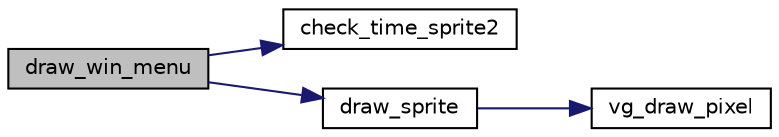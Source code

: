 digraph "draw_win_menu"
{
 // LATEX_PDF_SIZE
  edge [fontname="Helvetica",fontsize="10",labelfontname="Helvetica",labelfontsize="10"];
  node [fontname="Helvetica",fontsize="10",shape=record];
  rankdir="LR";
  Node1 [label="draw_win_menu",height=0.2,width=0.4,color="black", fillcolor="grey75", style="filled", fontcolor="black",tooltip="Draws the win menu."];
  Node1 -> Node2 [color="midnightblue",fontsize="10",style="solid"];
  Node2 [label="check_time_sprite2",height=0.2,width=0.4,color="black", fillcolor="white", style="filled",URL="$view_8c.html#ac41b34b1dc3c89e8d393c931baa6f4be",tooltip="Determines the appropriate counter sprite based on the provided digit."];
  Node1 -> Node3 [color="midnightblue",fontsize="10",style="solid"];
  Node3 [label="draw_sprite",height=0.2,width=0.4,color="black", fillcolor="white", style="filled",URL="$view_8c.html#a81f7bc4c06ccd62eb7f3c414764d1ed9",tooltip="Draws a sprite at the specified coordinates."];
  Node3 -> Node4 [color="midnightblue",fontsize="10",style="solid"];
  Node4 [label="vg_draw_pixel",height=0.2,width=0.4,color="black", fillcolor="white", style="filled",URL="$graphic_8c.html#a6f895de9725f9f231f9a7f74b6087f60",tooltip=" "];
}
